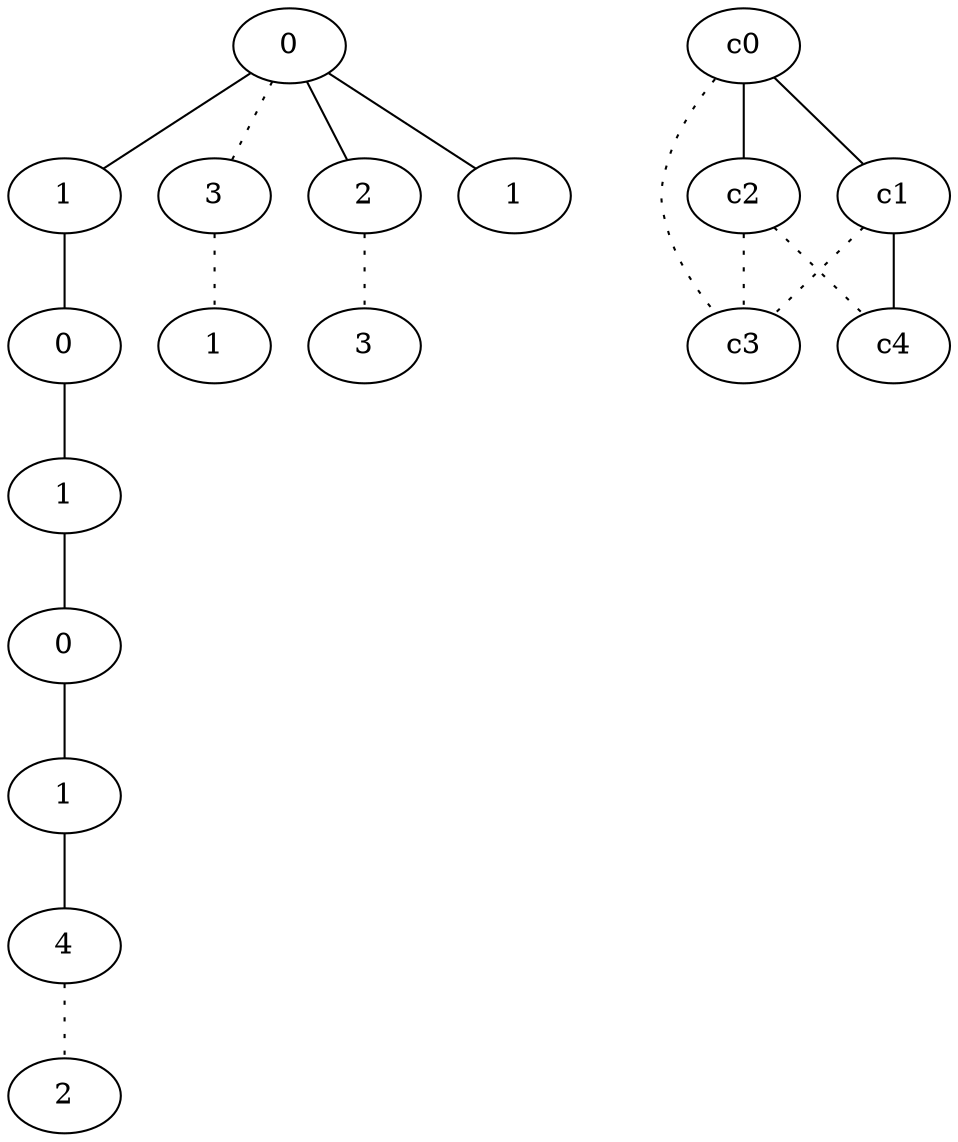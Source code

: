 graph {
a0[label=0];
a1[label=1];
a2[label=0];
a3[label=1];
a4[label=0];
a5[label=1];
a6[label=4];
a7[label=2];
a8[label=3];
a9[label=1];
a10[label=2];
a11[label=3];
a12[label=1];
a0 -- a1;
a0 -- a8 [style=dotted];
a0 -- a10;
a0 -- a12;
a1 -- a2;
a2 -- a3;
a3 -- a4;
a4 -- a5;
a5 -- a6;
a6 -- a7 [style=dotted];
a8 -- a9 [style=dotted];
a10 -- a11 [style=dotted];
c0 -- c1;
c0 -- c2;
c0 -- c3 [style=dotted];
c1 -- c3 [style=dotted];
c1 -- c4;
c2 -- c3 [style=dotted];
c2 -- c4 [style=dotted];
}
